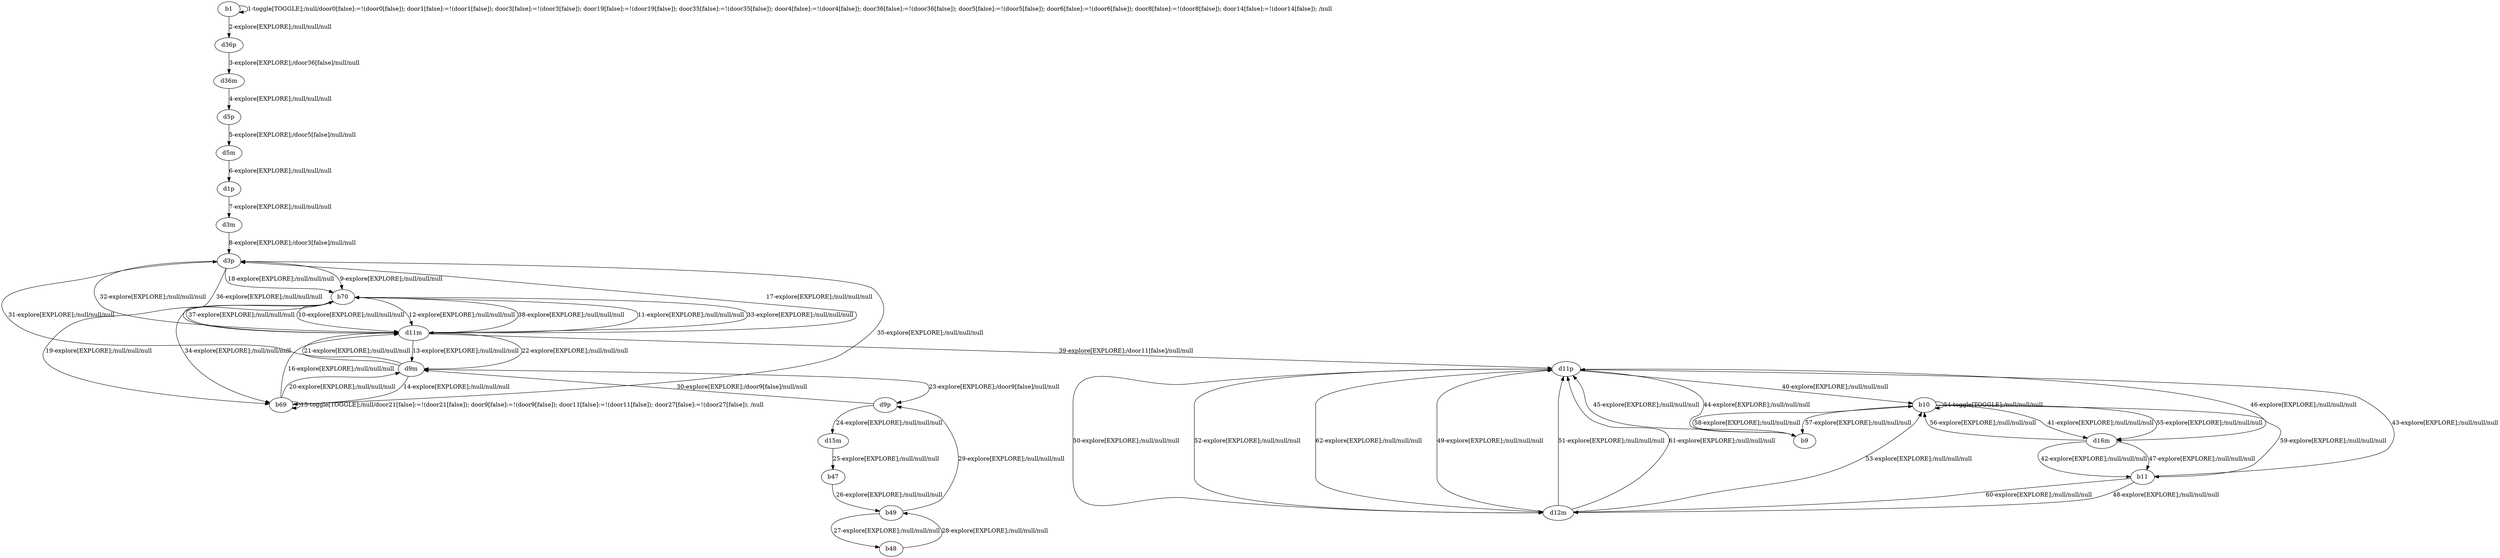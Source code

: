 # Total number of goals covered by this test: 2
# b10 --> b9
# b9 --> b10

digraph g {
"b1" -> "b1" [label = "1-toggle[TOGGLE];/null/door0[false]:=!(door0[false]); door1[false]:=!(door1[false]); door3[false]:=!(door3[false]); door19[false]:=!(door19[false]); door35[false]:=!(door35[false]); door4[false]:=!(door4[false]); door36[false]:=!(door36[false]); door5[false]:=!(door5[false]); door6[false]:=!(door6[false]); door8[false]:=!(door8[false]); door14[false]:=!(door14[false]); /null"];
"b1" -> "d36p" [label = "2-explore[EXPLORE];/null/null/null"];
"d36p" -> "d36m" [label = "3-explore[EXPLORE];/door36[false]/null/null"];
"d36m" -> "d5p" [label = "4-explore[EXPLORE];/null/null/null"];
"d5p" -> "d5m" [label = "5-explore[EXPLORE];/door5[false]/null/null"];
"d5m" -> "d1p" [label = "6-explore[EXPLORE];/null/null/null"];
"d1p" -> "d3m" [label = "7-explore[EXPLORE];/null/null/null"];
"d3m" -> "d3p" [label = "8-explore[EXPLORE];/door3[false]/null/null"];
"d3p" -> "b70" [label = "9-explore[EXPLORE];/null/null/null"];
"b70" -> "d11m" [label = "10-explore[EXPLORE];/null/null/null"];
"d11m" -> "b70" [label = "11-explore[EXPLORE];/null/null/null"];
"b70" -> "d11m" [label = "12-explore[EXPLORE];/null/null/null"];
"d11m" -> "d9m" [label = "13-explore[EXPLORE];/null/null/null"];
"d9m" -> "b69" [label = "14-explore[EXPLORE];/null/null/null"];
"b69" -> "b69" [label = "15-toggle[TOGGLE];/null/door21[false]:=!(door21[false]); door9[false]:=!(door9[false]); door11[false]:=!(door11[false]); door27[false]:=!(door27[false]); /null"];
"b69" -> "d11m" [label = "16-explore[EXPLORE];/null/null/null"];
"d11m" -> "d3p" [label = "17-explore[EXPLORE];/null/null/null"];
"d3p" -> "b70" [label = "18-explore[EXPLORE];/null/null/null"];
"b70" -> "b69" [label = "19-explore[EXPLORE];/null/null/null"];
"b69" -> "d9m" [label = "20-explore[EXPLORE];/null/null/null"];
"d9m" -> "d11m" [label = "21-explore[EXPLORE];/null/null/null"];
"d11m" -> "d9m" [label = "22-explore[EXPLORE];/null/null/null"];
"d9m" -> "d9p" [label = "23-explore[EXPLORE];/door9[false]/null/null"];
"d9p" -> "d15m" [label = "24-explore[EXPLORE];/null/null/null"];
"d15m" -> "b47" [label = "25-explore[EXPLORE];/null/null/null"];
"b47" -> "b49" [label = "26-explore[EXPLORE];/null/null/null"];
"b49" -> "b48" [label = "27-explore[EXPLORE];/null/null/null"];
"b48" -> "b49" [label = "28-explore[EXPLORE];/null/null/null"];
"b49" -> "d9p" [label = "29-explore[EXPLORE];/null/null/null"];
"d9p" -> "d9m" [label = "30-explore[EXPLORE];/door9[false]/null/null"];
"d9m" -> "d3p" [label = "31-explore[EXPLORE];/null/null/null"];
"d3p" -> "d11m" [label = "32-explore[EXPLORE];/null/null/null"];
"d11m" -> "b70" [label = "33-explore[EXPLORE];/null/null/null"];
"b70" -> "b69" [label = "34-explore[EXPLORE];/null/null/null"];
"b69" -> "d3p" [label = "35-explore[EXPLORE];/null/null/null"];
"d3p" -> "d11m" [label = "36-explore[EXPLORE];/null/null/null"];
"d11m" -> "b70" [label = "37-explore[EXPLORE];/null/null/null"];
"b70" -> "d11m" [label = "38-explore[EXPLORE];/null/null/null"];
"d11m" -> "d11p" [label = "39-explore[EXPLORE];/door11[false]/null/null"];
"d11p" -> "b10" [label = "40-explore[EXPLORE];/null/null/null"];
"b10" -> "d16m" [label = "41-explore[EXPLORE];/null/null/null"];
"d16m" -> "b11" [label = "42-explore[EXPLORE];/null/null/null"];
"b11" -> "d11p" [label = "43-explore[EXPLORE];/null/null/null"];
"d11p" -> "b9" [label = "44-explore[EXPLORE];/null/null/null"];
"b9" -> "d11p" [label = "45-explore[EXPLORE];/null/null/null"];
"d11p" -> "d16m" [label = "46-explore[EXPLORE];/null/null/null"];
"d16m" -> "b11" [label = "47-explore[EXPLORE];/null/null/null"];
"b11" -> "d12m" [label = "48-explore[EXPLORE];/null/null/null"];
"d12m" -> "d11p" [label = "49-explore[EXPLORE];/null/null/null"];
"d11p" -> "d12m" [label = "50-explore[EXPLORE];/null/null/null"];
"d12m" -> "d11p" [label = "51-explore[EXPLORE];/null/null/null"];
"d11p" -> "d12m" [label = "52-explore[EXPLORE];/null/null/null"];
"d12m" -> "b10" [label = "53-explore[EXPLORE];/null/null/null"];
"b10" -> "b10" [label = "54-toggle[TOGGLE];/null/null/null"];
"b10" -> "d16m" [label = "55-explore[EXPLORE];/null/null/null"];
"d16m" -> "b10" [label = "56-explore[EXPLORE];/null/null/null"];
"b10" -> "b9" [label = "57-explore[EXPLORE];/null/null/null"];
"b9" -> "b10" [label = "58-explore[EXPLORE];/null/null/null"];
"b10" -> "b11" [label = "59-explore[EXPLORE];/null/null/null"];
"b11" -> "d12m" [label = "60-explore[EXPLORE];/null/null/null"];
"d12m" -> "d11p" [label = "61-explore[EXPLORE];/null/null/null"];
"d11p" -> "d12m" [label = "62-explore[EXPLORE];/null/null/null"];
}